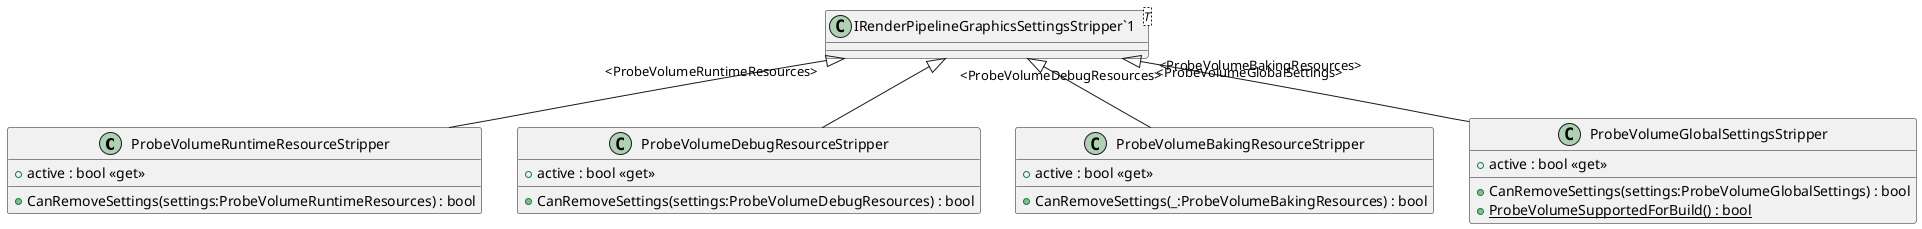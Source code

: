@startuml
class ProbeVolumeRuntimeResourceStripper {
    + active : bool <<get>>
    + CanRemoveSettings(settings:ProbeVolumeRuntimeResources) : bool
}
class ProbeVolumeDebugResourceStripper {
    + active : bool <<get>>
    + CanRemoveSettings(settings:ProbeVolumeDebugResources) : bool
}
class ProbeVolumeBakingResourceStripper {
    + active : bool <<get>>
    + CanRemoveSettings(_:ProbeVolumeBakingResources) : bool
}
class ProbeVolumeGlobalSettingsStripper {
    + active : bool <<get>>
    + CanRemoveSettings(settings:ProbeVolumeGlobalSettings) : bool
    + {static} ProbeVolumeSupportedForBuild() : bool
}
class "IRenderPipelineGraphicsSettingsStripper`1"<T> {
}
"IRenderPipelineGraphicsSettingsStripper`1" "<ProbeVolumeRuntimeResources>" <|-- ProbeVolumeRuntimeResourceStripper
"IRenderPipelineGraphicsSettingsStripper`1" "<ProbeVolumeDebugResources>" <|-- ProbeVolumeDebugResourceStripper
"IRenderPipelineGraphicsSettingsStripper`1" "<ProbeVolumeBakingResources>" <|-- ProbeVolumeBakingResourceStripper
"IRenderPipelineGraphicsSettingsStripper`1" "<ProbeVolumeGlobalSettings>" <|-- ProbeVolumeGlobalSettingsStripper
@enduml
